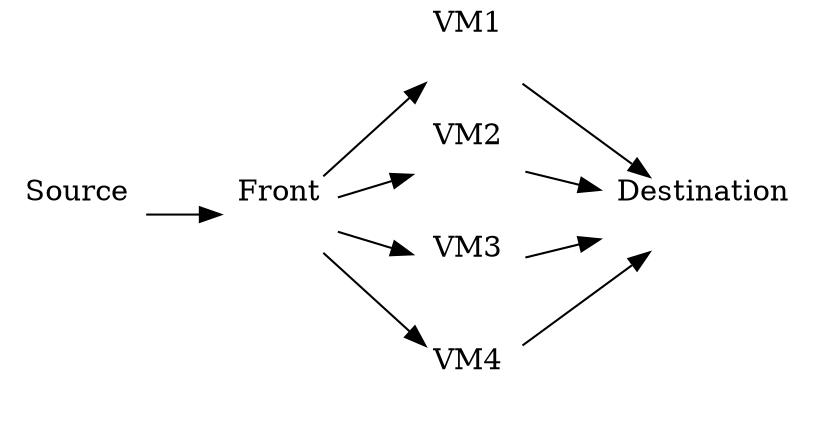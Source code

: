 digraph vmCloud {
	comment=" 2000 0 0 0 True False 0 10 " rankdir=LR
	0 [label=Source comment=1 image="Rsource.gif" labelloc=t shape=plaintext]
	1 [label=Front comment=" 2 1 1 1 0.1 " image="R1x1.gif" labelloc=t shape=plaintext]
	2 [label=VM1 comment=" 2 None 1 None 0.325 " image="R1x1.gif" labelloc=t shape=plaintext]
	3 [label=VM2 comment=" 2 None 1 None 0.325 " image="R1x1.gif" labelloc=t shape=plaintext]
	4 [label=VM3 comment=" 2 None 1 None 0.325 " image="R1x1.gif" labelloc=t shape=plaintext]
	5 [label=VM4 comment=" 2 None 1 None 0.325 " image="R1x1.gif" labelloc=t shape=plaintext]
	6 [label=Destination comment=3 image="REnd.gif" labelloc=t shape=plaintext]
	0 -> 1 [comment=100]
	1 -> 2 [comment=25]
	1 -> 3 [comment=25]
	1 -> 4 [comment=25]
	1 -> 5 [comment=25]
	2 -> 6 [comment=100]
	3 -> 6 [comment=100]
	4 -> 6 [comment=100]
	5 -> 6 [comment=100]
}
